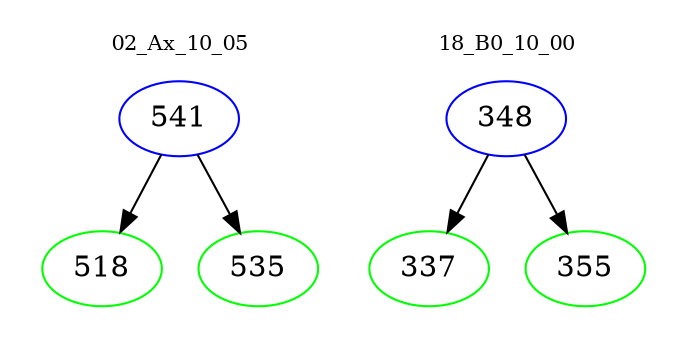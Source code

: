 digraph{
subgraph cluster_0 {
color = white
label = "02_Ax_10_05";
fontsize=10;
T0_541 [label="541", color="blue"]
T0_541 -> T0_518 [color="black"]
T0_518 [label="518", color="green"]
T0_541 -> T0_535 [color="black"]
T0_535 [label="535", color="green"]
}
subgraph cluster_1 {
color = white
label = "18_B0_10_00";
fontsize=10;
T1_348 [label="348", color="blue"]
T1_348 -> T1_337 [color="black"]
T1_337 [label="337", color="green"]
T1_348 -> T1_355 [color="black"]
T1_355 [label="355", color="green"]
}
}
